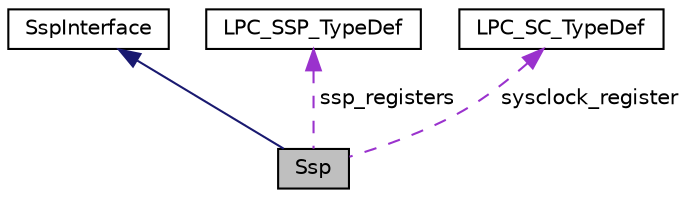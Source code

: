 digraph "Ssp"
{
  edge [fontname="Helvetica",fontsize="10",labelfontname="Helvetica",labelfontsize="10"];
  node [fontname="Helvetica",fontsize="10",shape=record];
  Node1 [label="Ssp",height=0.2,width=0.4,color="black", fillcolor="grey75", style="filled" fontcolor="black"];
  Node2 -> Node1 [dir="back",color="midnightblue",fontsize="10",style="solid",fontname="Helvetica"];
  Node2 [label="SspInterface",height=0.2,width=0.4,color="black", fillcolor="white", style="filled",URL="$d2/d6f/classSspInterface.html"];
  Node3 -> Node1 [dir="back",color="darkorchid3",fontsize="10",style="dashed",label=" ssp_registers" ,fontname="Helvetica"];
  Node3 [label="LPC_SSP_TypeDef",height=0.2,width=0.4,color="black", fillcolor="white", style="filled",URL="$d2/d47/structLPC__SSP__TypeDef.html"];
  Node4 -> Node1 [dir="back",color="darkorchid3",fontsize="10",style="dashed",label=" sysclock_register" ,fontname="Helvetica"];
  Node4 [label="LPC_SC_TypeDef",height=0.2,width=0.4,color="black", fillcolor="white", style="filled",URL="$df/d8b/structLPC__SC__TypeDef.html"];
}
